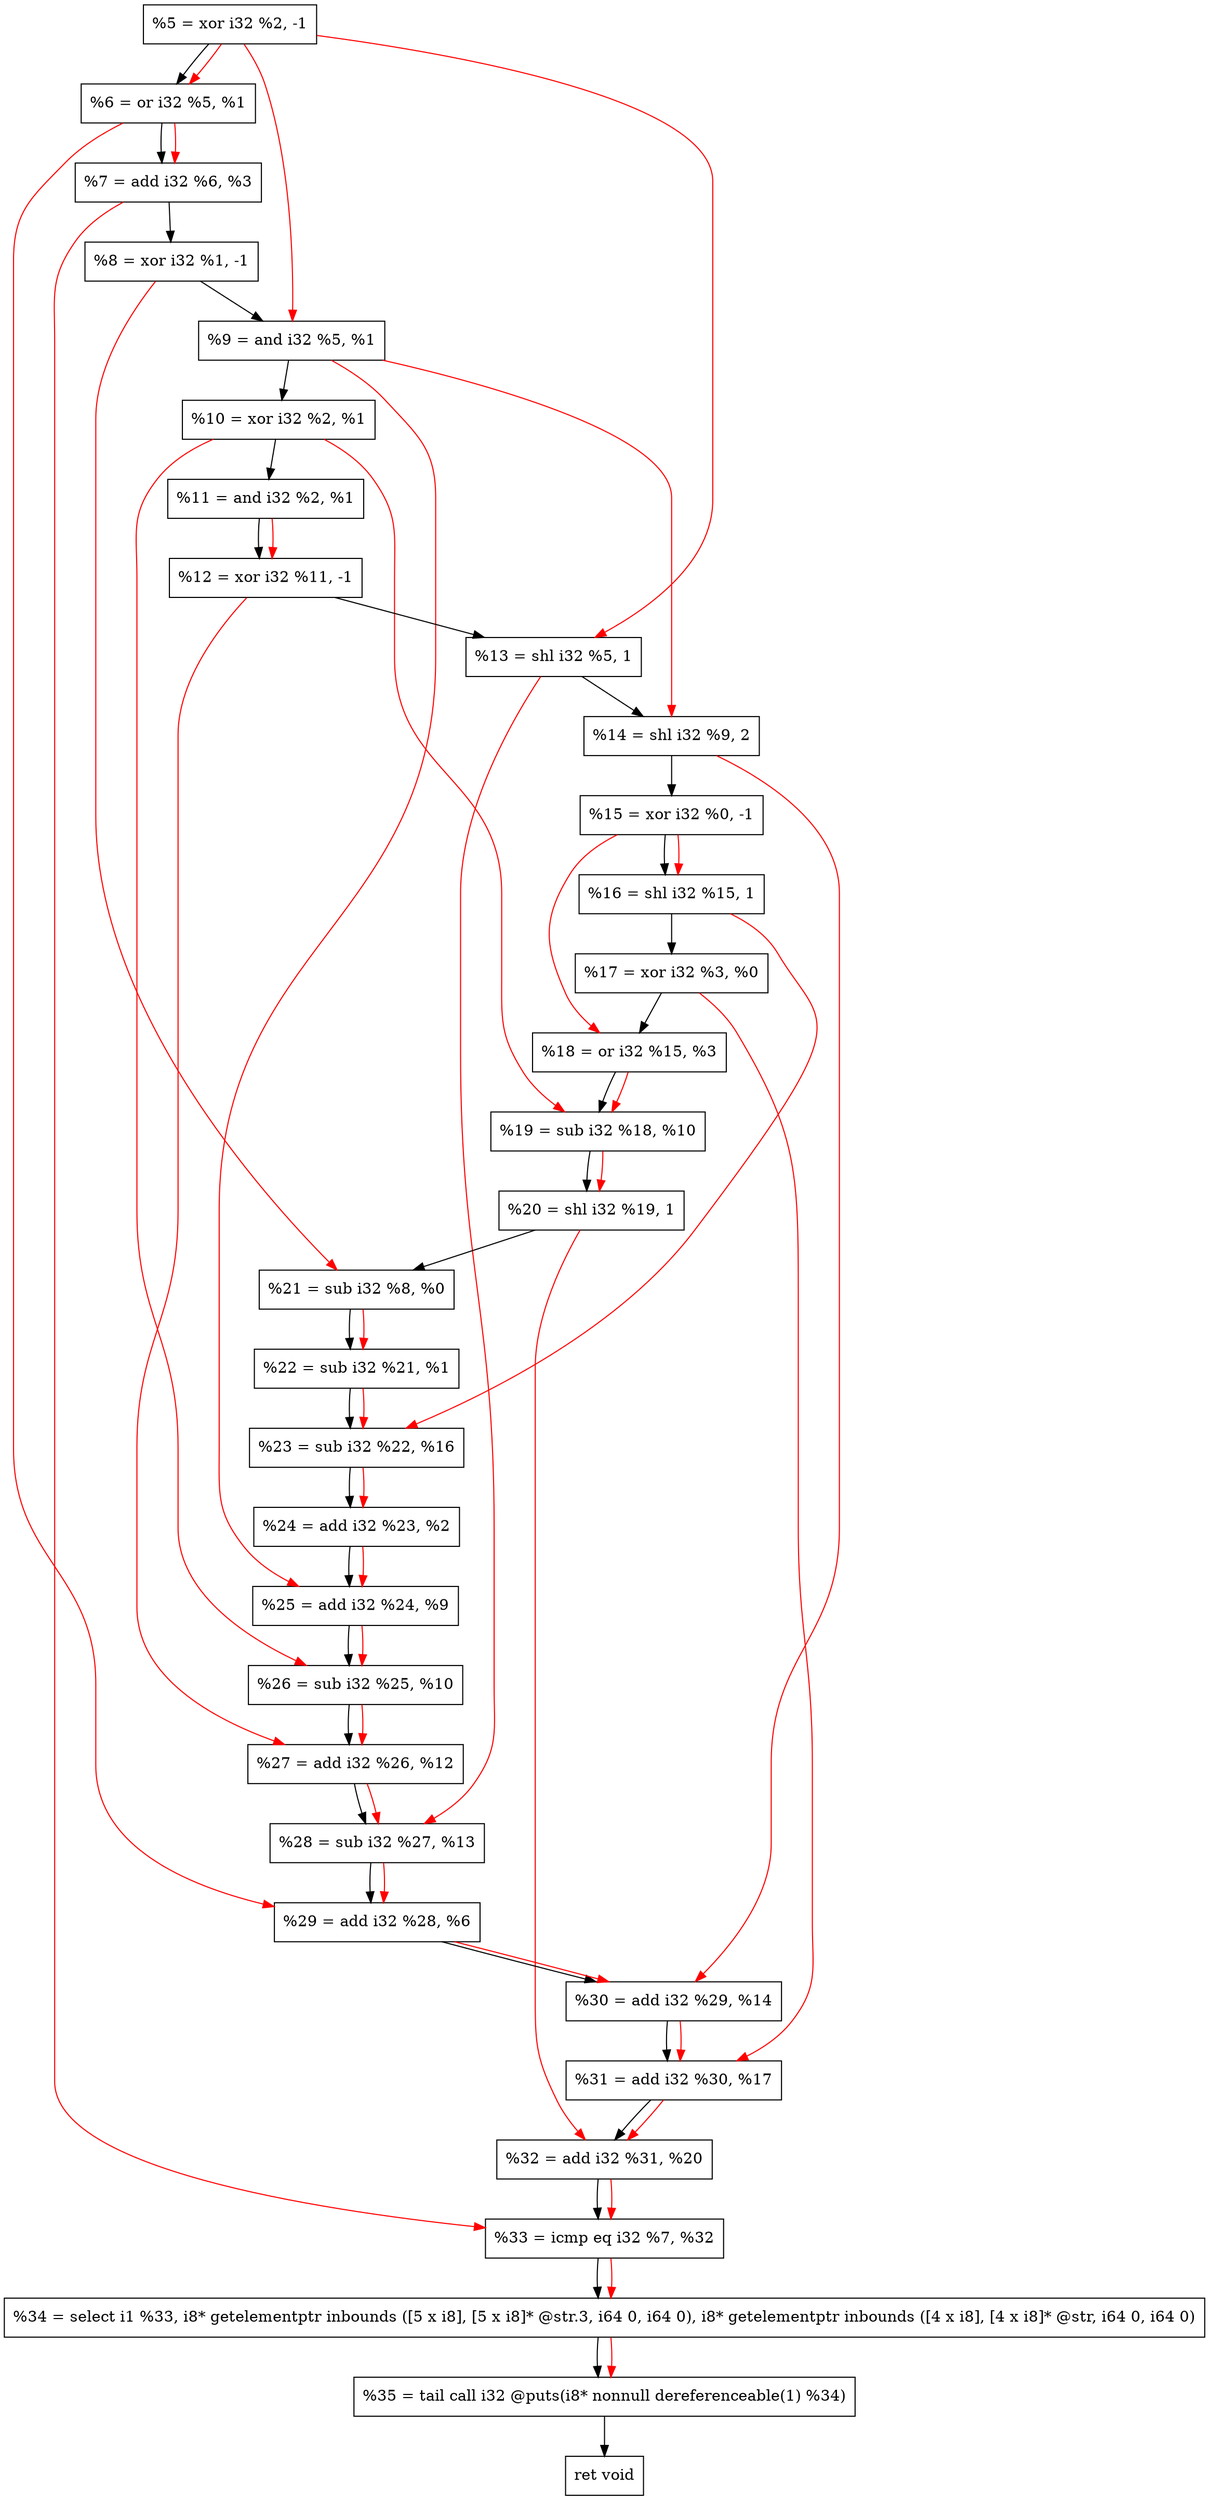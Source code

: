 digraph "DFG for'crackme' function" {
	Node0x906f10[shape=record, label="  %5 = xor i32 %2, -1"];
	Node0x906f80[shape=record, label="  %6 = or i32 %5, %1"];
	Node0x906ff0[shape=record, label="  %7 = add i32 %6, %3"];
	Node0x907060[shape=record, label="  %8 = xor i32 %1, -1"];
	Node0x9070d0[shape=record, label="  %9 = and i32 %5, %1"];
	Node0x907140[shape=record, label="  %10 = xor i32 %2, %1"];
	Node0x9071b0[shape=record, label="  %11 = and i32 %2, %1"];
	Node0x907220[shape=record, label="  %12 = xor i32 %11, -1"];
	Node0x9072c0[shape=record, label="  %13 = shl i32 %5, 1"];
	Node0x907360[shape=record, label="  %14 = shl i32 %9, 2"];
	Node0x9073d0[shape=record, label="  %15 = xor i32 %0, -1"];
	Node0x907440[shape=record, label="  %16 = shl i32 %15, 1"];
	Node0x9074b0[shape=record, label="  %17 = xor i32 %3, %0"];
	Node0x907520[shape=record, label="  %18 = or i32 %15, %3"];
	Node0x907590[shape=record, label="  %19 = sub i32 %18, %10"];
	Node0x907600[shape=record, label="  %20 = shl i32 %19, 1"];
	Node0x907670[shape=record, label="  %21 = sub i32 %8, %0"];
	Node0x9076e0[shape=record, label="  %22 = sub i32 %21, %1"];
	Node0x907750[shape=record, label="  %23 = sub i32 %22, %16"];
	Node0x9077c0[shape=record, label="  %24 = add i32 %23, %2"];
	Node0x907830[shape=record, label="  %25 = add i32 %24, %9"];
	Node0x9078a0[shape=record, label="  %26 = sub i32 %25, %10"];
	Node0x907910[shape=record, label="  %27 = add i32 %26, %12"];
	Node0x907980[shape=record, label="  %28 = sub i32 %27, %13"];
	Node0x9079f0[shape=record, label="  %29 = add i32 %28, %6"];
	Node0x907a60[shape=record, label="  %30 = add i32 %29, %14"];
	Node0x907ad0[shape=record, label="  %31 = add i32 %30, %17"];
	Node0x907b40[shape=record, label="  %32 = add i32 %31, %20"];
	Node0x907dc0[shape=record, label="  %33 = icmp eq i32 %7, %32"];
	Node0x8a7268[shape=record, label="  %34 = select i1 %33, i8* getelementptr inbounds ([5 x i8], [5 x i8]* @str.3, i64 0, i64 0), i8* getelementptr inbounds ([4 x i8], [4 x i8]* @str, i64 0, i64 0)"];
	Node0x908260[shape=record, label="  %35 = tail call i32 @puts(i8* nonnull dereferenceable(1) %34)"];
	Node0x9082b0[shape=record, label="  ret void"];
	Node0x906f10 -> Node0x906f80;
	Node0x906f80 -> Node0x906ff0;
	Node0x906ff0 -> Node0x907060;
	Node0x907060 -> Node0x9070d0;
	Node0x9070d0 -> Node0x907140;
	Node0x907140 -> Node0x9071b0;
	Node0x9071b0 -> Node0x907220;
	Node0x907220 -> Node0x9072c0;
	Node0x9072c0 -> Node0x907360;
	Node0x907360 -> Node0x9073d0;
	Node0x9073d0 -> Node0x907440;
	Node0x907440 -> Node0x9074b0;
	Node0x9074b0 -> Node0x907520;
	Node0x907520 -> Node0x907590;
	Node0x907590 -> Node0x907600;
	Node0x907600 -> Node0x907670;
	Node0x907670 -> Node0x9076e0;
	Node0x9076e0 -> Node0x907750;
	Node0x907750 -> Node0x9077c0;
	Node0x9077c0 -> Node0x907830;
	Node0x907830 -> Node0x9078a0;
	Node0x9078a0 -> Node0x907910;
	Node0x907910 -> Node0x907980;
	Node0x907980 -> Node0x9079f0;
	Node0x9079f0 -> Node0x907a60;
	Node0x907a60 -> Node0x907ad0;
	Node0x907ad0 -> Node0x907b40;
	Node0x907b40 -> Node0x907dc0;
	Node0x907dc0 -> Node0x8a7268;
	Node0x8a7268 -> Node0x908260;
	Node0x908260 -> Node0x9082b0;
edge [color=red]
	Node0x906f10 -> Node0x906f80;
	Node0x906f80 -> Node0x906ff0;
	Node0x906f10 -> Node0x9070d0;
	Node0x9071b0 -> Node0x907220;
	Node0x906f10 -> Node0x9072c0;
	Node0x9070d0 -> Node0x907360;
	Node0x9073d0 -> Node0x907440;
	Node0x9073d0 -> Node0x907520;
	Node0x907520 -> Node0x907590;
	Node0x907140 -> Node0x907590;
	Node0x907590 -> Node0x907600;
	Node0x907060 -> Node0x907670;
	Node0x907670 -> Node0x9076e0;
	Node0x9076e0 -> Node0x907750;
	Node0x907440 -> Node0x907750;
	Node0x907750 -> Node0x9077c0;
	Node0x9077c0 -> Node0x907830;
	Node0x9070d0 -> Node0x907830;
	Node0x907830 -> Node0x9078a0;
	Node0x907140 -> Node0x9078a0;
	Node0x9078a0 -> Node0x907910;
	Node0x907220 -> Node0x907910;
	Node0x907910 -> Node0x907980;
	Node0x9072c0 -> Node0x907980;
	Node0x907980 -> Node0x9079f0;
	Node0x906f80 -> Node0x9079f0;
	Node0x9079f0 -> Node0x907a60;
	Node0x907360 -> Node0x907a60;
	Node0x907a60 -> Node0x907ad0;
	Node0x9074b0 -> Node0x907ad0;
	Node0x907ad0 -> Node0x907b40;
	Node0x907600 -> Node0x907b40;
	Node0x906ff0 -> Node0x907dc0;
	Node0x907b40 -> Node0x907dc0;
	Node0x907dc0 -> Node0x8a7268;
	Node0x8a7268 -> Node0x908260;
}
